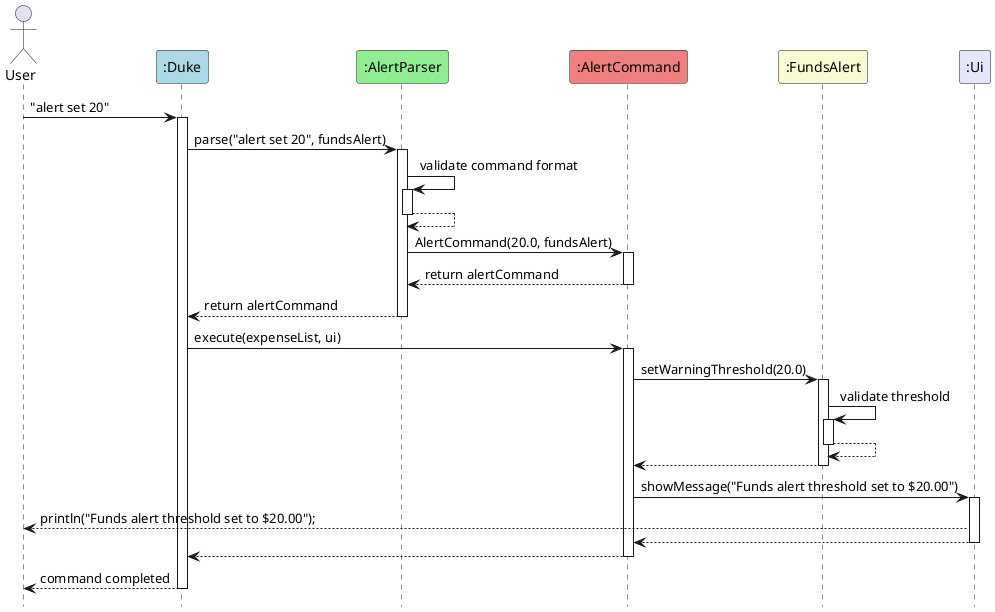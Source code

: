 @startuml
hide footbox

actor User
participant ":Duke" as Duke #LightBlue
participant ":AlertParser" as AlertParser #LightGreen
participant ":AlertCommand" as AlertCommand #LightCoral
participant ":FundsAlert" as FundsAlert #LightGoldenRodYellow
participant ":Ui" as Ui #Lavender


User -> Duke: "alert set 20"
activate Duke

Duke -> AlertParser: parse("alert set 20", fundsAlert)
activate AlertParser

  AlertParser -> AlertParser: validate command format
  activate AlertParser
  AlertParser --> AlertParser
  deactivate AlertParser

AlertParser -> AlertCommand: AlertCommand(20.0, fundsAlert)
activate AlertCommand
AlertCommand --> AlertParser: return alertCommand
deactivate AlertCommand

AlertParser --> Duke: return alertCommand
deactivate AlertParser

Duke -> AlertCommand: execute(expenseList, ui)
activate AlertCommand

AlertCommand -> FundsAlert: setWarningThreshold(20.0)
activate FundsAlert

  FundsAlert -> FundsAlert: validate threshold
  activate FundsAlert
  FundsAlert --> FundsAlert
  deactivate FundsAlert

FundsAlert --> AlertCommand
deactivate FundsAlert

AlertCommand -> Ui: showMessage("Funds alert threshold set to $20.00")
activate Ui
Ui --> User: println("Funds alert threshold set to $20.00");
Ui --> AlertCommand
deactivate Ui

AlertCommand --> Duke
deactivate AlertCommand

Duke --> User: command completed
deactivate Duke
@enduml